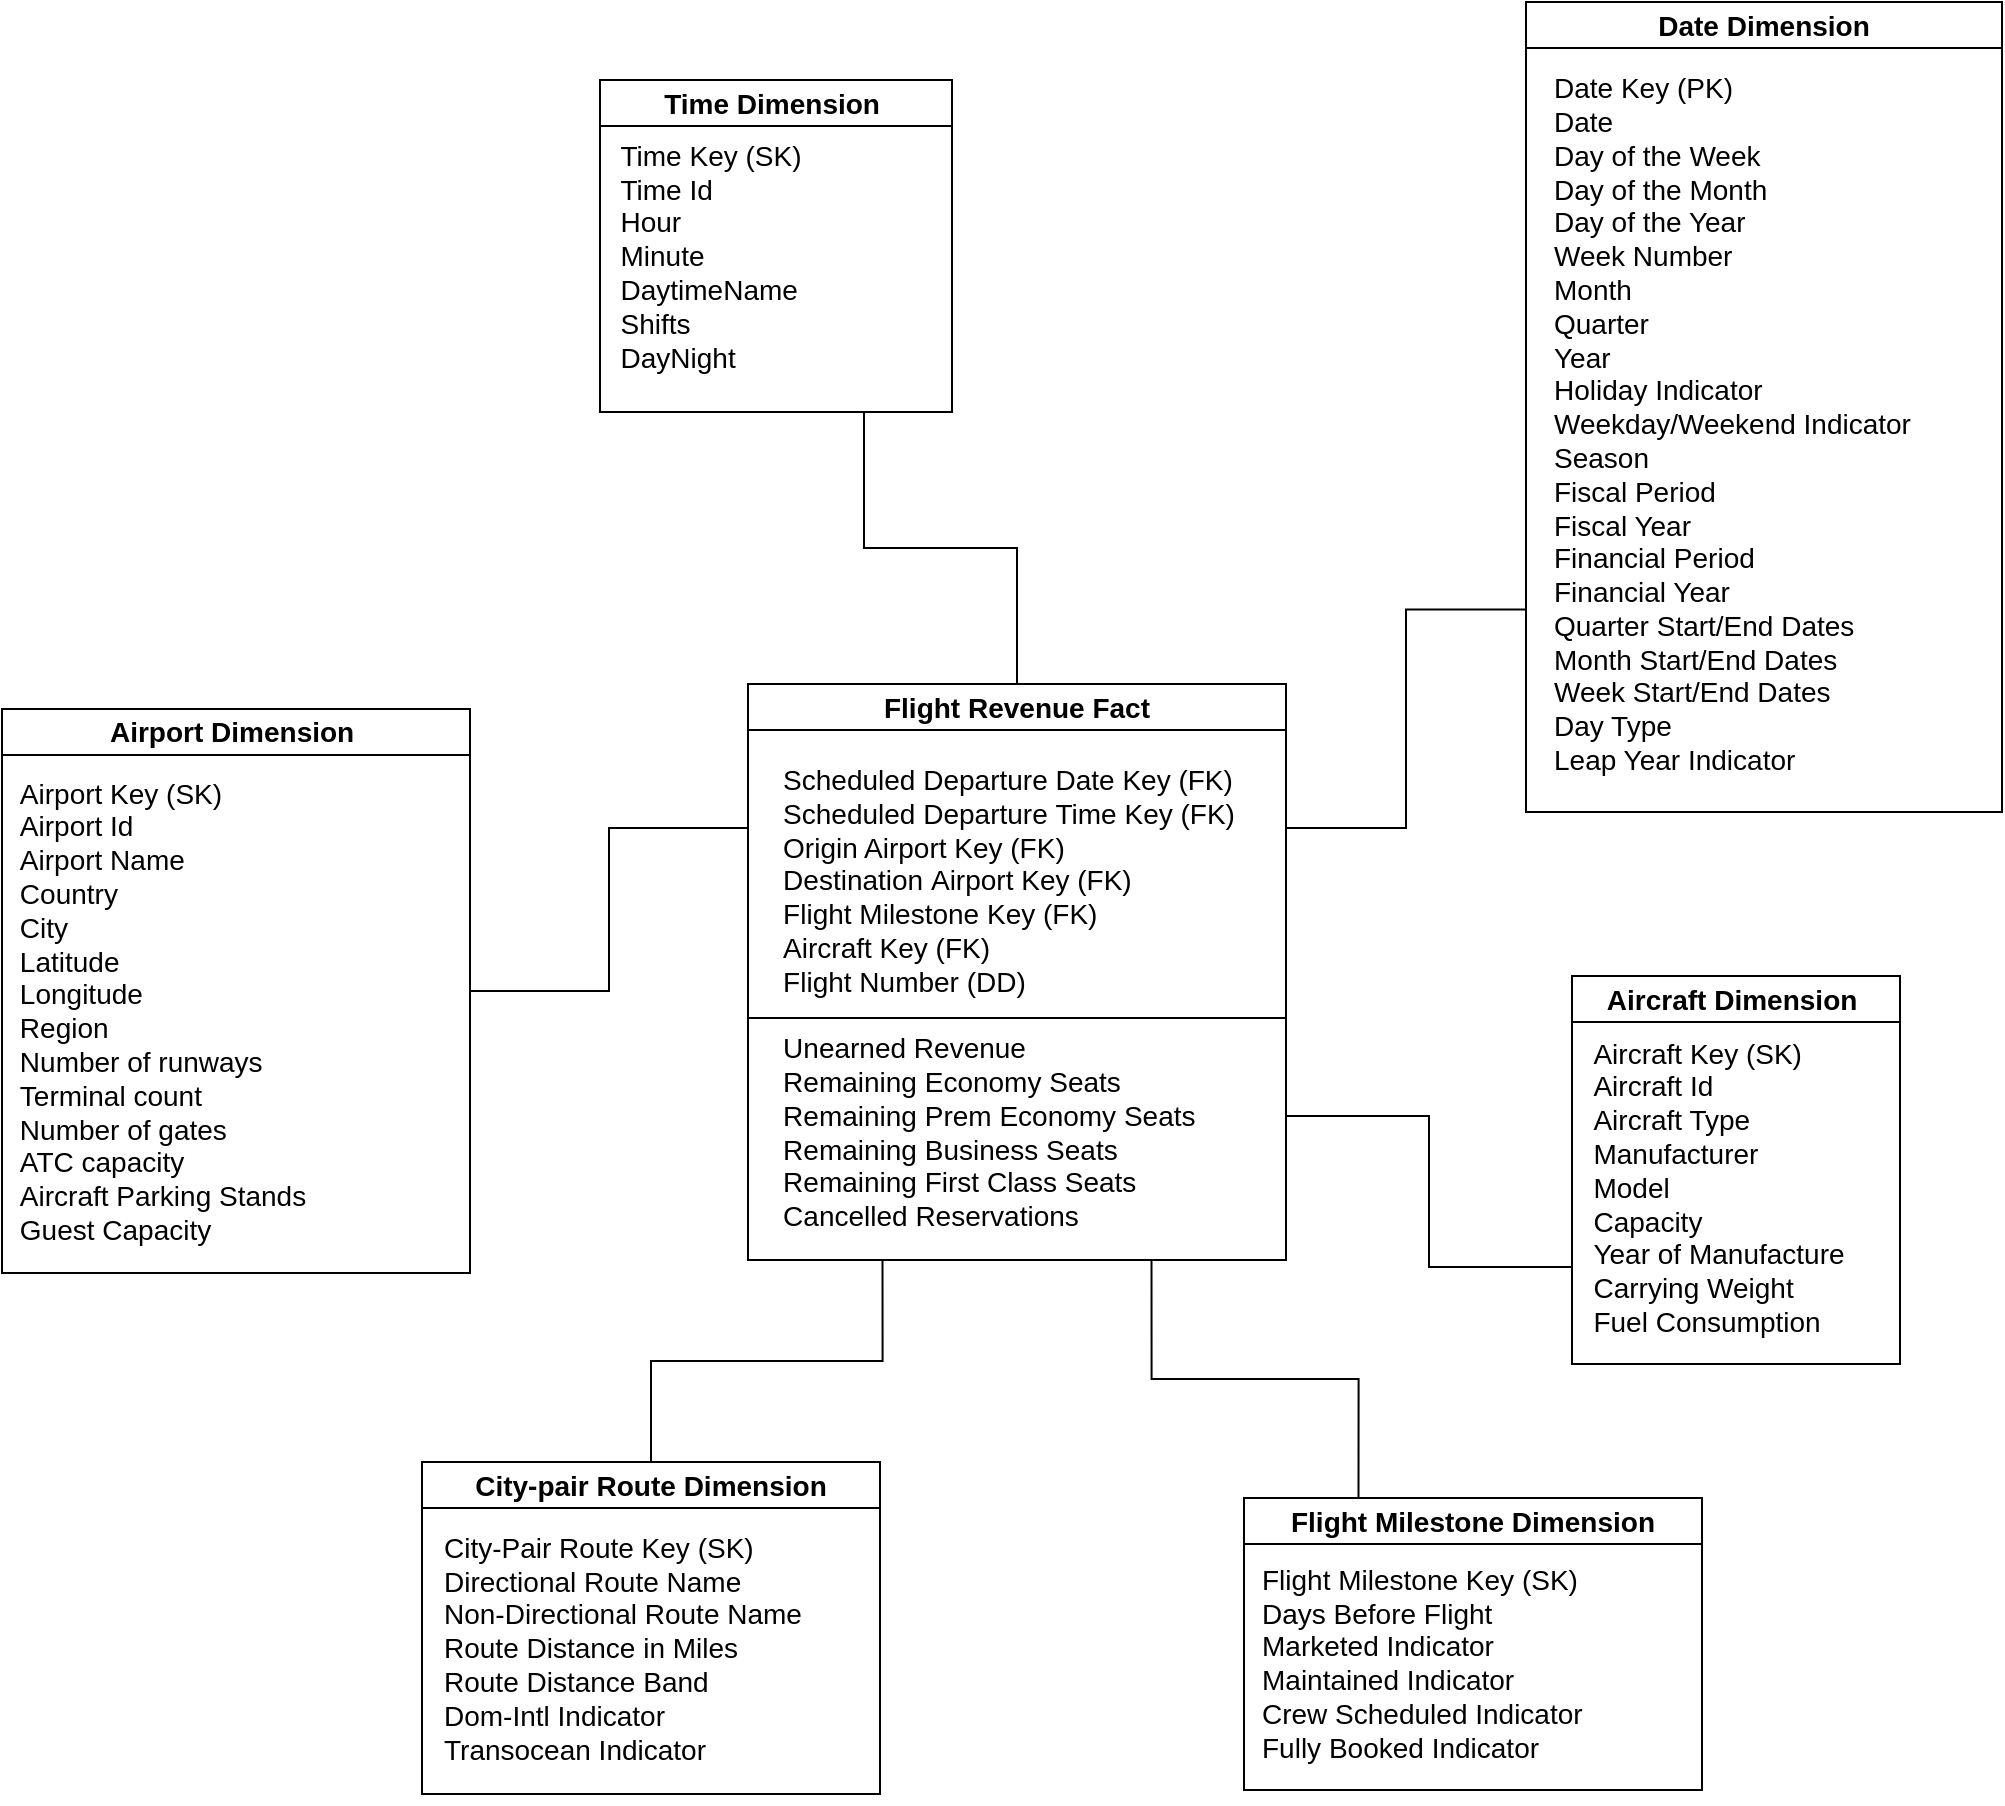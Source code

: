 <mxfile version="22.1.21" type="device">
  <diagram name="Page-1" id="rxdMIFF4QSZ6s4MxIWWF">
    <mxGraphModel dx="1635" dy="731" grid="0" gridSize="10" guides="1" tooltips="1" connect="1" arrows="1" fold="1" page="0" pageScale="1" pageWidth="850" pageHeight="1100" math="0" shadow="0">
      <root>
        <mxCell id="0" />
        <mxCell id="1" parent="0" />
        <mxCell id="Q9vsR_LhRUDVdJwPNm4m-5" style="edgeStyle=orthogonalEdgeStyle;rounded=0;orthogonalLoop=1;jettySize=auto;html=1;exitX=0.75;exitY=1;exitDx=0;exitDy=0;entryX=0.5;entryY=0;entryDx=0;entryDy=0;endArrow=none;endFill=0;" edge="1" parent="1" source="HV24brgej4YQnU932i5W-1" target="HV24brgej4YQnU932i5W-14">
          <mxGeometry relative="1" as="geometry" />
        </mxCell>
        <mxCell id="HV24brgej4YQnU932i5W-1" value="&lt;font style=&quot;font-size: 14px;&quot;&gt;&lt;font style=&quot;font-size: 14px;&quot;&gt;Time&amp;nbsp;&lt;/font&gt;&lt;font style=&quot;font-size: 14px;&quot;&gt;Dimension&amp;nbsp;&lt;/font&gt;&lt;/font&gt;" style="swimlane;whiteSpace=wrap;html=1;fontSize=14;" parent="1" vertex="1">
          <mxGeometry x="233" y="39" width="176" height="166" as="geometry" />
        </mxCell>
        <mxCell id="HV24brgej4YQnU932i5W-2" value="&lt;div style=&quot;text-align: left; font-size: 14px;&quot;&gt;&lt;span style=&quot;background-color: initial;&quot;&gt;Time Key (SK)&lt;/span&gt;&lt;br&gt;&lt;/div&gt;&lt;font style=&quot;font-size: 14px;&quot;&gt;&lt;font style=&quot;font-size: 14px;&quot;&gt;&lt;div style=&quot;text-align: left; font-size: 14px;&quot;&gt;&lt;span style=&quot;background-color: initial; font-size: 14px;&quot;&gt;&lt;font style=&quot;font-size: 14px;&quot;&gt;Time Id&lt;/font&gt;&lt;/span&gt;&lt;/div&gt;&lt;div style=&quot;text-align: left; font-size: 14px;&quot;&gt;&lt;span style=&quot;background-color: initial; font-size: 14px;&quot;&gt;&lt;font style=&quot;font-size: 14px;&quot;&gt;Hour&lt;/font&gt;&lt;/span&gt;&lt;/div&gt;&lt;div style=&quot;text-align: left; font-size: 14px;&quot;&gt;&lt;span style=&quot;background-color: initial; font-size: 14px;&quot;&gt;&lt;font style=&quot;font-size: 14px;&quot;&gt;Minute&lt;/font&gt;&lt;/span&gt;&lt;/div&gt;&lt;div style=&quot;text-align: left; font-size: 14px;&quot;&gt;&lt;font style=&quot;font-size: 14px;&quot;&gt;DaytimeName&lt;/font&gt;&lt;/div&gt;&lt;div style=&quot;text-align: left; font-size: 14px;&quot;&gt;&lt;font style=&quot;font-size: 14px;&quot;&gt;&lt;span style=&quot;background-color: initial; font-size: 14px;&quot;&gt;Shifts&lt;/span&gt;&lt;br style=&quot;font-size: 14px;&quot;&gt;&lt;/font&gt;&lt;/div&gt;&lt;div style=&quot;text-align: left; font-size: 14px;&quot;&gt;&lt;div style=&quot;font-size: 14px;&quot;&gt;&lt;font style=&quot;font-size: 14px;&quot;&gt;DayNight&lt;/font&gt;&lt;/div&gt;&lt;/div&gt;&lt;/font&gt;&lt;/font&gt;" style="text;html=1;align=center;verticalAlign=middle;resizable=0;points=[];autosize=1;strokeColor=none;fillColor=none;fontSize=14;" parent="HV24brgej4YQnU932i5W-1" vertex="1">
          <mxGeometry y="23" width="109" height="130" as="geometry" />
        </mxCell>
        <mxCell id="Q9vsR_LhRUDVdJwPNm4m-11" style="edgeStyle=orthogonalEdgeStyle;shape=connector;rounded=0;orthogonalLoop=1;jettySize=auto;html=1;exitX=0;exitY=0.75;exitDx=0;exitDy=0;entryX=1;entryY=0.75;entryDx=0;entryDy=0;labelBackgroundColor=default;strokeColor=default;align=center;verticalAlign=middle;fontFamily=Helvetica;fontSize=11;fontColor=default;endArrow=none;endFill=0;" edge="1" parent="1" source="HV24brgej4YQnU932i5W-3" target="HV24brgej4YQnU932i5W-14">
          <mxGeometry relative="1" as="geometry" />
        </mxCell>
        <mxCell id="HV24brgej4YQnU932i5W-3" value="&lt;font style=&quot;font-size: 14px;&quot;&gt;Aircraft Dimension&amp;nbsp;&lt;/font&gt;" style="swimlane;whiteSpace=wrap;html=1;startSize=23;fontSize=14;" parent="1" vertex="1">
          <mxGeometry x="719" y="487" width="164" height="194" as="geometry" />
        </mxCell>
        <mxCell id="HV24brgej4YQnU932i5W-4" value="&lt;div style=&quot;text-align: left; font-size: 14px;&quot;&gt;&lt;div style=&quot;font-size: 14px;&quot;&gt;&lt;div style=&quot;font-size: 14px;&quot;&gt;Aircraft Key (SK)&lt;/div&gt;&lt;div style=&quot;font-size: 14px;&quot;&gt;Aircraft Id&lt;/div&gt;&lt;div style=&quot;font-size: 14px;&quot;&gt;Aircraft Type&lt;/div&gt;&lt;div style=&quot;font-size: 14px;&quot;&gt;Manufacturer&lt;/div&gt;&lt;div style=&quot;font-size: 14px;&quot;&gt;Model&lt;/div&gt;&lt;div style=&quot;font-size: 14px;&quot;&gt;Capacity&lt;/div&gt;&lt;div style=&quot;font-size: 14px;&quot;&gt;Year of Manufacture&lt;/div&gt;&lt;div style=&quot;font-size: 14px;&quot;&gt;Carrying Weight&lt;/div&gt;&lt;div style=&quot;font-size: 14px;&quot;&gt;Fuel Consumption&lt;/div&gt;&lt;div style=&quot;font-size: 14px;&quot;&gt;&lt;br style=&quot;font-size: 14px;&quot;&gt;&lt;/div&gt;&lt;/div&gt;&lt;/div&gt;" style="text;html=1;align=center;verticalAlign=middle;resizable=0;points=[];autosize=1;fontSize=14;" parent="HV24brgej4YQnU932i5W-3" vertex="1">
          <mxGeometry x="1" y="24" width="144" height="180" as="geometry" />
        </mxCell>
        <mxCell id="Q9vsR_LhRUDVdJwPNm4m-6" style="edgeStyle=orthogonalEdgeStyle;shape=connector;rounded=0;orthogonalLoop=1;jettySize=auto;html=1;exitX=1;exitY=0.5;exitDx=0;exitDy=0;entryX=0;entryY=0.25;entryDx=0;entryDy=0;labelBackgroundColor=default;strokeColor=default;align=center;verticalAlign=middle;fontFamily=Helvetica;fontSize=11;fontColor=default;endArrow=none;endFill=0;" edge="1" parent="1" source="HV24brgej4YQnU932i5W-10" target="HV24brgej4YQnU932i5W-14">
          <mxGeometry relative="1" as="geometry" />
        </mxCell>
        <mxCell id="HV24brgej4YQnU932i5W-10" value="&lt;font style=&quot;font-size: 14px;&quot;&gt;&lt;font style=&quot;font-size: 14px;&quot;&gt;Airport&amp;nbsp;&lt;/font&gt;Dimension&amp;nbsp;&lt;/font&gt;" style="swimlane;whiteSpace=wrap;html=1;fontSize=14;" parent="1" vertex="1">
          <mxGeometry x="-66" y="353.5" width="234" height="282" as="geometry" />
        </mxCell>
        <mxCell id="HV24brgej4YQnU932i5W-11" value="&lt;div style=&quot;text-align: left; font-size: 14px;&quot;&gt;&lt;div style=&quot;font-size: 14px;&quot;&gt;&lt;font style=&quot;font-size: 14px;&quot;&gt;Airport Key (SK)&lt;/font&gt;&lt;/div&gt;&lt;div style=&quot;font-size: 14px;&quot;&gt;&lt;font style=&quot;font-size: 14px;&quot;&gt;Airport Id&lt;/font&gt;&lt;/div&gt;&lt;div style=&quot;font-size: 14px;&quot;&gt;&lt;font style=&quot;font-size: 14px;&quot;&gt;Airport Name&lt;/font&gt;&lt;/div&gt;&lt;div style=&quot;font-size: 14px;&quot;&gt;&lt;font style=&quot;font-size: 14px;&quot;&gt;Country&lt;/font&gt;&lt;/div&gt;&lt;div style=&quot;font-size: 14px;&quot;&gt;&lt;font style=&quot;font-size: 14px;&quot;&gt;City&lt;/font&gt;&lt;/div&gt;&lt;div style=&quot;font-size: 14px;&quot;&gt;&lt;font style=&quot;font-size: 14px;&quot;&gt;Latitude&lt;/font&gt;&lt;/div&gt;&lt;div style=&quot;font-size: 14px;&quot;&gt;&lt;font style=&quot;font-size: 14px;&quot;&gt;Longitude&lt;/font&gt;&lt;/div&gt;&lt;div style=&quot;font-size: 14px;&quot;&gt;&lt;font style=&quot;font-size: 14px;&quot;&gt;Region&lt;/font&gt;&lt;/div&gt;&lt;div style=&quot;font-size: 14px;&quot;&gt;&lt;div style=&quot;font-size: 14px;&quot;&gt;&lt;font style=&quot;font-size: 14px;&quot;&gt;Number of runways&lt;/font&gt;&lt;/div&gt;&lt;div style=&quot;font-size: 14px;&quot;&gt;&lt;span style=&quot;font-size: 14px;&quot;&gt;&lt;font style=&quot;font-size: 14px;&quot;&gt;Terminal count&lt;/font&gt;&lt;/span&gt;&lt;/div&gt;&lt;div style=&quot;font-size: 14px;&quot;&gt;&lt;span style=&quot;font-size: 14px;&quot;&gt;&lt;font style=&quot;font-size: 14px;&quot;&gt;Number of gates&lt;/font&gt;&lt;/span&gt;&lt;/div&gt;&lt;div style=&quot;font-size: 14px;&quot;&gt;&lt;span style=&quot;font-size: 14px;&quot;&gt;&lt;font style=&quot;font-size: 14px;&quot;&gt;ATC capacity&lt;/font&gt;&lt;/span&gt;&lt;/div&gt;&lt;div style=&quot;font-size: 14px;&quot;&gt;&lt;span style=&quot;font-size: 14px;&quot;&gt;&lt;font style=&quot;font-size: 14px;&quot;&gt;Aircraft Parking Stands&lt;/font&gt;&lt;/span&gt;&lt;/div&gt;&lt;div style=&quot;font-size: 14px;&quot;&gt;&lt;span style=&quot;font-size: 14px;&quot;&gt;&lt;font style=&quot;font-size: 14px;&quot;&gt;Guest Capacity&lt;/font&gt;&lt;/span&gt;&lt;/div&gt;&lt;/div&gt;&lt;div style=&quot;font-size: 14px;&quot;&gt;&lt;br style=&quot;font-size: 14px;&quot;&gt;&lt;/div&gt;&lt;/div&gt;" style="text;html=1;align=center;verticalAlign=middle;resizable=0;points=[];autosize=1;strokeColor=none;fillColor=none;fontSize=14;" parent="HV24brgej4YQnU932i5W-10" vertex="1">
          <mxGeometry x="-1" y="27.5" width="161" height="264" as="geometry" />
        </mxCell>
        <mxCell id="HV24brgej4YQnU932i5W-14" value="&lt;font style=&quot;font-size: 14px;&quot;&gt;Flight Revenue Fact&lt;/font&gt;" style="swimlane;whiteSpace=wrap;html=1;fontSize=14;" parent="1" vertex="1">
          <mxGeometry x="307" y="341" width="269" height="288" as="geometry" />
        </mxCell>
        <mxCell id="HV24brgej4YQnU932i5W-15" value="&lt;div style=&quot;text-align: left; font-size: 14px;&quot;&gt;Scheduled Departure Date Key (FK)&lt;br style=&quot;font-size: 14px;&quot;&gt; Scheduled Departure&amp;nbsp;&lt;span style=&quot;background-color: initial; font-size: 14px;&quot;&gt;Time Key (FK)&lt;/span&gt;&lt;/div&gt;&lt;div style=&quot;text-align: left; font-size: 14px;&quot;&gt;Origin Airport Key (FK)&lt;br style=&quot;font-size: 14px;&quot;&gt;Destination&amp;nbsp;&lt;span style=&quot;background-color: initial; font-size: 14px;&quot;&gt;Airport Key (FK)&lt;/span&gt;&lt;/div&gt;&lt;div style=&quot;text-align: left; font-size: 14px;&quot;&gt;&lt;span style=&quot;background-color: initial; font-size: 14px;&quot;&gt;Flight Milestone Key (FK)&lt;/span&gt;&lt;/div&gt;&lt;div style=&quot;text-align: left; font-size: 14px;&quot;&gt; Aircraft Key (FK)&lt;/div&gt;&lt;div style=&quot;text-align: left; font-size: 14px;&quot;&gt; Flight Number (DD)&amp;nbsp;&lt;/div&gt;&lt;div style=&quot;text-align: left; font-size: 14px;&quot;&gt;&lt;br&gt;&lt;/div&gt;&lt;div style=&quot;text-align: left; font-size: 14px;&quot;&gt;Unearned Revenue&lt;/div&gt;&lt;div style=&quot;text-align: left; font-size: 14px;&quot;&gt;&lt;div style=&quot;border-color: var(--border-color); font-size: 14px;&quot;&gt;Remaining Economy Seats&lt;/div&gt;&lt;div style=&quot;border-color: var(--border-color); font-size: 14px;&quot;&gt;Remaining Prem Economy Seats&lt;/div&gt;&lt;div style=&quot;font-size: 14px;&quot;&gt;Remaining Business Seats&lt;br style=&quot;font-size: 14px;&quot;&gt;&lt;/div&gt;&lt;/div&gt;&lt;div style=&quot;text-align: left; font-size: 14px;&quot;&gt;Remaining First Class Seats&lt;/div&gt;&lt;div style=&quot;text-align: left; font-size: 14px;&quot;&gt;Cancelled Reservations&lt;/div&gt;" style="text;html=1;align=center;verticalAlign=middle;resizable=0;points=[];autosize=1;strokeColor=none;fillColor=none;fontSize=14;" parent="HV24brgej4YQnU932i5W-14" vertex="1">
          <mxGeometry x="8" y="33" width="244" height="247" as="geometry" />
        </mxCell>
        <mxCell id="Q9vsR_LhRUDVdJwPNm4m-2" value="" style="line;strokeWidth=1;html=1;fontSize=2;" vertex="1" parent="HV24brgej4YQnU932i5W-14">
          <mxGeometry x="-0.5" y="162" width="269" height="10" as="geometry" />
        </mxCell>
        <mxCell id="Q9vsR_LhRUDVdJwPNm4m-7" style="edgeStyle=orthogonalEdgeStyle;shape=connector;rounded=0;orthogonalLoop=1;jettySize=auto;html=1;exitX=0;exitY=0.75;exitDx=0;exitDy=0;entryX=1;entryY=0.25;entryDx=0;entryDy=0;labelBackgroundColor=default;strokeColor=default;align=center;verticalAlign=middle;fontFamily=Helvetica;fontSize=11;fontColor=default;endArrow=none;endFill=0;" edge="1" parent="1" source="HV24brgej4YQnU932i5W-21" target="HV24brgej4YQnU932i5W-14">
          <mxGeometry relative="1" as="geometry" />
        </mxCell>
        <mxCell id="HV24brgej4YQnU932i5W-21" value="Date Dimension" style="swimlane;whiteSpace=wrap;html=1;fontSize=14;" parent="1" vertex="1">
          <mxGeometry x="696" width="238" height="405" as="geometry" />
        </mxCell>
        <mxCell id="HV24brgej4YQnU932i5W-22" value="Date Key (PK)&lt;br style=&quot;font-size: 14px;&quot;&gt;Date&lt;br style=&quot;font-size: 14px;&quot;&gt;Day of the Week&lt;br style=&quot;font-size: 14px;&quot;&gt;Day of the Month&lt;br style=&quot;font-size: 14px;&quot;&gt;Day of the Year&lt;br style=&quot;font-size: 14px;&quot;&gt;Week Number&lt;br style=&quot;font-size: 14px;&quot;&gt;Month&lt;br style=&quot;font-size: 14px;&quot;&gt;Quarter&lt;br style=&quot;font-size: 14px;&quot;&gt;Year&lt;br style=&quot;font-size: 14px;&quot;&gt;Holiday Indicator&lt;br style=&quot;font-size: 14px;&quot;&gt;Weekday/Weekend Indicator&lt;br style=&quot;font-size: 14px;&quot;&gt;Season&lt;br style=&quot;font-size: 14px;&quot;&gt;Fiscal Period&lt;br style=&quot;font-size: 14px;&quot;&gt;Fiscal Year&lt;br style=&quot;font-size: 14px;&quot;&gt;Financial Period&lt;br style=&quot;font-size: 14px;&quot;&gt;Financial Year&lt;br style=&quot;font-size: 14px;&quot;&gt;Quarter Start/End Dates&lt;br style=&quot;font-size: 14px;&quot;&gt;Month Start/End Dates&lt;br style=&quot;font-size: 14px;&quot;&gt;Week Start/End Dates&lt;br style=&quot;font-size: 14px;&quot;&gt;Day Type&lt;br style=&quot;font-size: 14px;&quot;&gt;Leap Year Indicator" style="text;html=1;strokeColor=none;fillColor=none;align=left;verticalAlign=middle;whiteSpace=wrap;rounded=0;fontSize=14;" parent="HV24brgej4YQnU932i5W-21" vertex="1">
          <mxGeometry x="11.5" y="51" width="215" height="320" as="geometry" />
        </mxCell>
        <mxCell id="Q9vsR_LhRUDVdJwPNm4m-8" style="edgeStyle=orthogonalEdgeStyle;shape=connector;rounded=0;orthogonalLoop=1;jettySize=auto;html=1;exitX=0.5;exitY=0;exitDx=0;exitDy=0;entryX=0.25;entryY=1;entryDx=0;entryDy=0;labelBackgroundColor=default;strokeColor=default;align=center;verticalAlign=middle;fontFamily=Helvetica;fontSize=11;fontColor=default;endArrow=none;endFill=0;" edge="1" parent="1" source="fTo_yeWL4EmzWHx3dhf3-15" target="HV24brgej4YQnU932i5W-14">
          <mxGeometry relative="1" as="geometry" />
        </mxCell>
        <mxCell id="fTo_yeWL4EmzWHx3dhf3-15" value="City-pair Route Dimension" style="swimlane;whiteSpace=wrap;html=1;fontSize=14;" parent="1" vertex="1">
          <mxGeometry x="144" y="730" width="229" height="166" as="geometry" />
        </mxCell>
        <mxCell id="fTo_yeWL4EmzWHx3dhf3-16" value="&lt;div style=&quot;font-size: 14px;&quot;&gt;City-Pair Route Key (SK)&lt;/div&gt;&lt;div style=&quot;font-size: 14px;&quot;&gt;Directional Route Name&lt;/div&gt;&lt;div style=&quot;font-size: 14px;&quot;&gt;Non-Directional Route Name&lt;/div&gt;&lt;div style=&quot;font-size: 14px;&quot;&gt;Route Distance in Miles&amp;nbsp;&lt;/div&gt;&lt;div style=&quot;font-size: 14px;&quot;&gt;Route Distance Band&amp;nbsp;&lt;/div&gt;&lt;div style=&quot;font-size: 14px;&quot;&gt;Dom-Intl Indicator&amp;nbsp;&lt;/div&gt;&lt;div style=&quot;font-size: 14px;&quot;&gt;Transocean Indicator&lt;/div&gt;" style="text;html=1;strokeColor=none;fillColor=none;align=left;verticalAlign=middle;whiteSpace=wrap;rounded=0;fontSize=14;" parent="fTo_yeWL4EmzWHx3dhf3-15" vertex="1">
          <mxGeometry x="9" y="30" width="204" height="125" as="geometry" />
        </mxCell>
        <mxCell id="Q9vsR_LhRUDVdJwPNm4m-9" style="edgeStyle=orthogonalEdgeStyle;shape=connector;rounded=0;orthogonalLoop=1;jettySize=auto;html=1;exitX=0.25;exitY=0;exitDx=0;exitDy=0;labelBackgroundColor=default;strokeColor=default;align=center;verticalAlign=middle;fontFamily=Helvetica;fontSize=11;fontColor=default;endArrow=none;endFill=0;entryX=0.75;entryY=1;entryDx=0;entryDy=0;" edge="1" parent="1" source="Q9vsR_LhRUDVdJwPNm4m-3" target="HV24brgej4YQnU932i5W-14">
          <mxGeometry relative="1" as="geometry">
            <mxPoint x="499.588" y="639.588" as="targetPoint" />
          </mxGeometry>
        </mxCell>
        <mxCell id="Q9vsR_LhRUDVdJwPNm4m-3" value="Flight Milestone Dimension" style="swimlane;whiteSpace=wrap;html=1;fontSize=14;" vertex="1" parent="1">
          <mxGeometry x="555" y="748" width="229" height="146" as="geometry" />
        </mxCell>
        <mxCell id="Q9vsR_LhRUDVdJwPNm4m-4" value="&lt;div style=&quot;font-size: 14px;&quot;&gt;Flight Milestone Key (SK)&lt;/div&gt;&lt;div style=&quot;font-size: 14px;&quot;&gt;Days Before Flight&lt;/div&gt;&lt;div style=&quot;font-size: 14px;&quot;&gt;Marketed Indicator&lt;/div&gt;&lt;div style=&quot;font-size: 14px;&quot;&gt;Maintained Indicator&lt;/div&gt;&lt;div style=&quot;font-size: 14px;&quot;&gt;Crew Scheduled Indicator&lt;/div&gt;&lt;div style=&quot;font-size: 14px;&quot;&gt;Fully Booked Indicator&lt;/div&gt;&lt;div style=&quot;font-size: 14px;&quot;&gt;&lt;br&gt;&lt;/div&gt;" style="text;html=1;strokeColor=none;fillColor=none;align=left;verticalAlign=middle;whiteSpace=wrap;rounded=0;fontSize=14;" vertex="1" parent="Q9vsR_LhRUDVdJwPNm4m-3">
          <mxGeometry x="7" y="28" width="204" height="125" as="geometry" />
        </mxCell>
      </root>
    </mxGraphModel>
  </diagram>
</mxfile>
